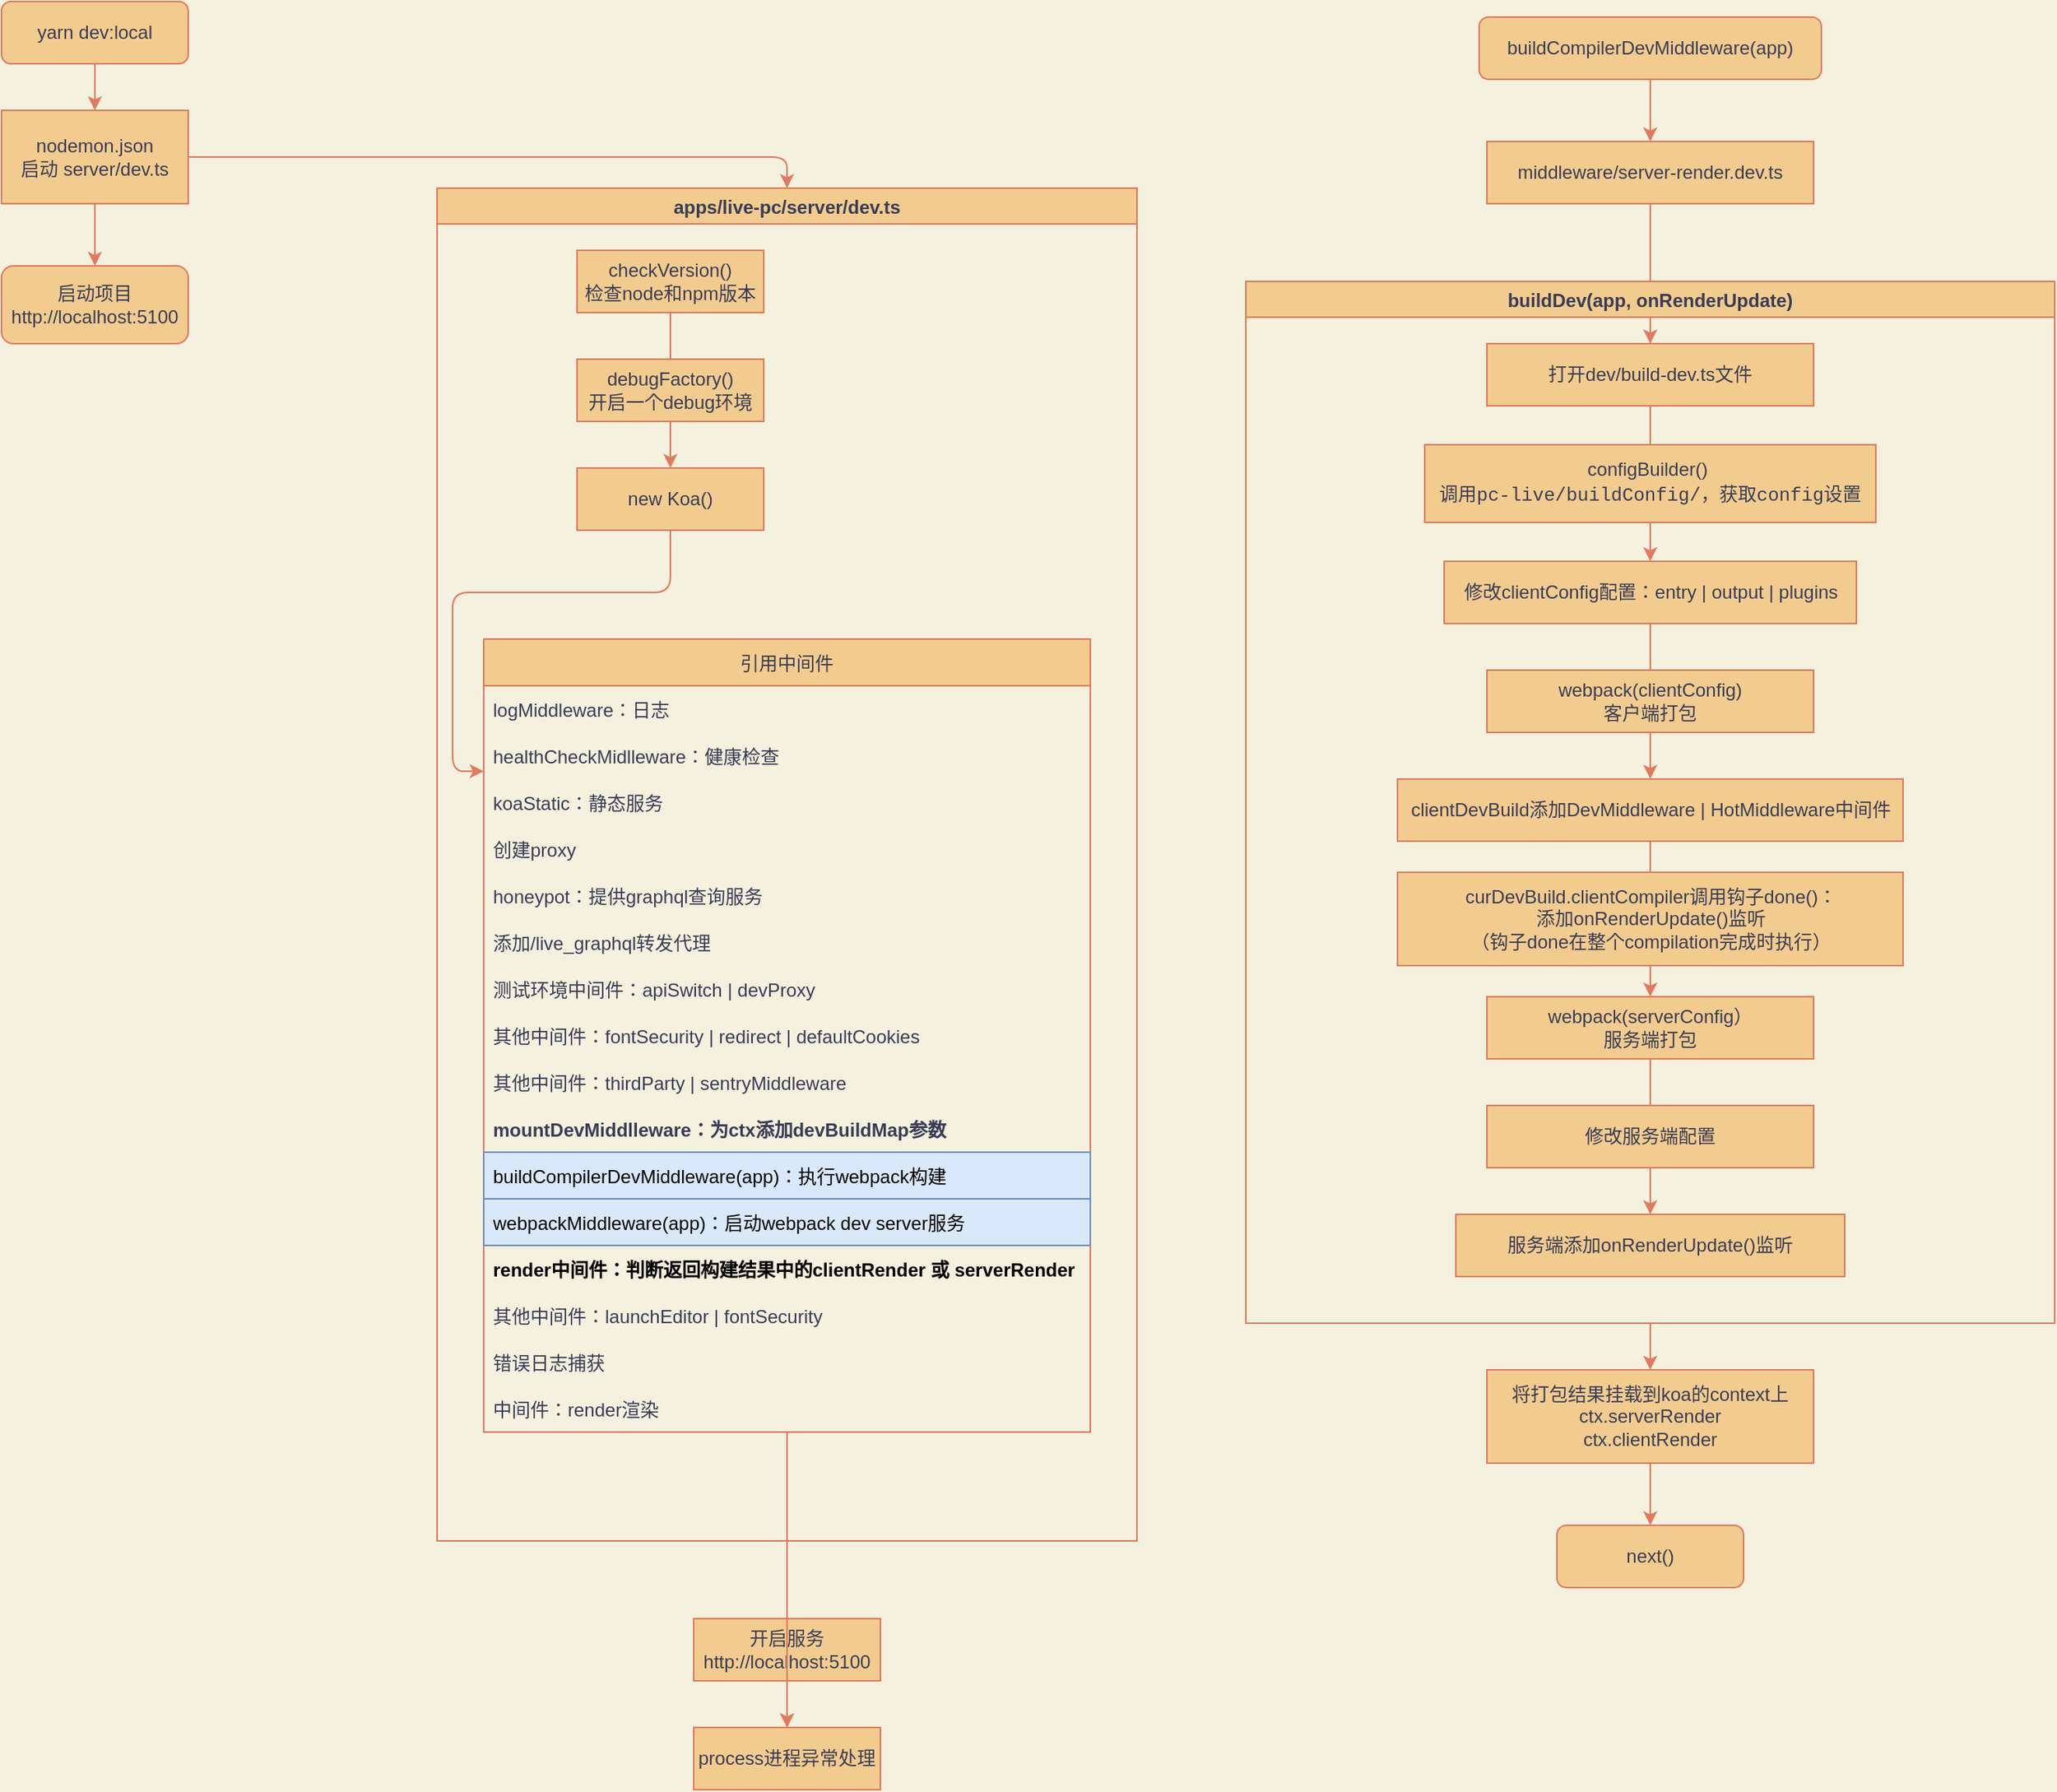 <mxfile version="15.6.8" type="github" pages="2">
  <diagram id="C5RBs43oDa-KdzZeNtuy" name="Page-1">
    <mxGraphModel dx="1298" dy="834" grid="1" gridSize="10" guides="1" tooltips="1" connect="1" arrows="1" fold="1" page="1" pageScale="1" pageWidth="827" pageHeight="1169" background="#F4F1DE" math="0" shadow="0">
      <root>
        <mxCell id="WIyWlLk6GJQsqaUBKTNV-0" />
        <mxCell id="WIyWlLk6GJQsqaUBKTNV-1" parent="WIyWlLk6GJQsqaUBKTNV-0" />
        <mxCell id="UXwH12U0V8vb7j7wDYNW-2" value="" style="edgeStyle=orthogonalEdgeStyle;curved=0;rounded=1;sketch=0;orthogonalLoop=1;jettySize=auto;html=1;fontColor=#393C56;strokeColor=#E07A5F;fillColor=#F2CC8F;" parent="WIyWlLk6GJQsqaUBKTNV-1" source="UXwH12U0V8vb7j7wDYNW-0" target="UXwH12U0V8vb7j7wDYNW-1" edge="1">
          <mxGeometry relative="1" as="geometry" />
        </mxCell>
        <mxCell id="UXwH12U0V8vb7j7wDYNW-0" value="yarn dev:local" style="rounded=1;whiteSpace=wrap;html=1;fontSize=12;glass=0;strokeWidth=1;shadow=0;fillColor=#F2CC8F;strokeColor=#E07A5F;fontColor=#393C56;" parent="WIyWlLk6GJQsqaUBKTNV-1" vertex="1">
          <mxGeometry x="50" y="40" width="120" height="40" as="geometry" />
        </mxCell>
        <mxCell id="UXwH12U0V8vb7j7wDYNW-27" value="" style="edgeStyle=orthogonalEdgeStyle;curved=0;rounded=1;sketch=0;orthogonalLoop=1;jettySize=auto;html=1;fontColor=#393C56;strokeColor=#E07A5F;fillColor=#F2CC8F;" parent="WIyWlLk6GJQsqaUBKTNV-1" source="UXwH12U0V8vb7j7wDYNW-1" target="UXwH12U0V8vb7j7wDYNW-24" edge="1">
          <mxGeometry relative="1" as="geometry" />
        </mxCell>
        <mxCell id="UXwH12U0V8vb7j7wDYNW-32" style="edgeStyle=orthogonalEdgeStyle;curved=0;rounded=1;sketch=0;orthogonalLoop=1;jettySize=auto;html=1;exitX=1;exitY=0.5;exitDx=0;exitDy=0;entryX=0.5;entryY=0;entryDx=0;entryDy=0;fontColor=#393C56;strokeColor=#E07A5F;fillColor=#F2CC8F;" parent="WIyWlLk6GJQsqaUBKTNV-1" source="UXwH12U0V8vb7j7wDYNW-1" target="UXwH12U0V8vb7j7wDYNW-4" edge="1">
          <mxGeometry relative="1" as="geometry" />
        </mxCell>
        <mxCell id="UXwH12U0V8vb7j7wDYNW-1" value="nodemon.json&lt;br&gt;启动 server/dev.ts" style="rounded=0;whiteSpace=wrap;html=1;sketch=0;fontColor=#393C56;strokeColor=#E07A5F;fillColor=#F2CC8F;" parent="WIyWlLk6GJQsqaUBKTNV-1" vertex="1">
          <mxGeometry x="50" y="110" width="120" height="60" as="geometry" />
        </mxCell>
        <mxCell id="UXwH12U0V8vb7j7wDYNW-4" value="apps/live-pc/server/dev.ts" style="swimlane;rounded=0;sketch=0;fontColor=#393C56;strokeColor=#E07A5F;fillColor=#F2CC8F;startSize=23;" parent="WIyWlLk6GJQsqaUBKTNV-1" vertex="1">
          <mxGeometry x="330" y="160" width="450" height="870" as="geometry" />
        </mxCell>
        <mxCell id="UXwH12U0V8vb7j7wDYNW-28" value="" style="edgeStyle=orthogonalEdgeStyle;curved=0;rounded=1;sketch=0;orthogonalLoop=1;jettySize=auto;html=1;fontColor=#393C56;strokeColor=#E07A5F;fillColor=#F2CC8F;" parent="UXwH12U0V8vb7j7wDYNW-4" source="UXwH12U0V8vb7j7wDYNW-6" target="UXwH12U0V8vb7j7wDYNW-23" edge="1">
          <mxGeometry relative="1" as="geometry" />
        </mxCell>
        <mxCell id="UXwH12U0V8vb7j7wDYNW-6" value="checkVersion()&lt;br&gt;检查node和npm版本" style="rounded=0;whiteSpace=wrap;html=1;sketch=0;fontColor=#393C56;strokeColor=#E07A5F;fillColor=#F2CC8F;" parent="UXwH12U0V8vb7j7wDYNW-4" vertex="1">
          <mxGeometry x="90" y="40" width="120" height="40" as="geometry" />
        </mxCell>
        <mxCell id="UXwH12U0V8vb7j7wDYNW-7" value="debugFactory()&lt;br&gt;开启一个debug环境" style="rounded=0;whiteSpace=wrap;html=1;sketch=0;fontColor=#393C56;strokeColor=#E07A5F;fillColor=#F2CC8F;" parent="UXwH12U0V8vb7j7wDYNW-4" vertex="1">
          <mxGeometry x="90" y="110" width="120" height="40" as="geometry" />
        </mxCell>
        <mxCell id="UXwH12U0V8vb7j7wDYNW-8" value="引用中间件" style="swimlane;fontStyle=0;childLayout=stackLayout;horizontal=1;startSize=30;horizontalStack=0;resizeParent=1;resizeParentMax=0;resizeLast=0;collapsible=1;marginBottom=0;rounded=0;sketch=0;fontColor=#393C56;strokeColor=#E07A5F;fillColor=#F2CC8F;" parent="UXwH12U0V8vb7j7wDYNW-4" vertex="1">
          <mxGeometry x="30" y="290" width="390" height="510" as="geometry">
            <mxRectangle x="30" y="300" width="90" height="30" as="alternateBounds" />
          </mxGeometry>
        </mxCell>
        <mxCell id="UXwH12U0V8vb7j7wDYNW-9" value="logMiddleware：日志" style="text;strokeColor=none;fillColor=none;align=left;verticalAlign=middle;spacingLeft=4;spacingRight=4;overflow=hidden;points=[[0,0.5],[1,0.5]];portConstraint=eastwest;rotatable=0;rounded=0;sketch=0;fontColor=#393C56;" parent="UXwH12U0V8vb7j7wDYNW-8" vertex="1">
          <mxGeometry y="30" width="390" height="30" as="geometry" />
        </mxCell>
        <mxCell id="UXwH12U0V8vb7j7wDYNW-10" value="healthCheckMidlleware：健康检查" style="text;strokeColor=none;fillColor=none;align=left;verticalAlign=middle;spacingLeft=4;spacingRight=4;overflow=hidden;points=[[0,0.5],[1,0.5]];portConstraint=eastwest;rotatable=0;rounded=0;sketch=0;fontColor=#393C56;" parent="UXwH12U0V8vb7j7wDYNW-8" vertex="1">
          <mxGeometry y="60" width="390" height="30" as="geometry" />
        </mxCell>
        <mxCell id="UXwH12U0V8vb7j7wDYNW-11" value="koaStatic：静态服务" style="text;strokeColor=none;fillColor=none;align=left;verticalAlign=middle;spacingLeft=4;spacingRight=4;overflow=hidden;points=[[0,0.5],[1,0.5]];portConstraint=eastwest;rotatable=0;rounded=0;sketch=0;fontColor=#393C56;" parent="UXwH12U0V8vb7j7wDYNW-8" vertex="1">
          <mxGeometry y="90" width="390" height="30" as="geometry" />
        </mxCell>
        <mxCell id="UXwH12U0V8vb7j7wDYNW-22" value="创建proxy" style="text;strokeColor=none;fillColor=none;align=left;verticalAlign=middle;spacingLeft=4;spacingRight=4;overflow=hidden;points=[[0,0.5],[1,0.5]];portConstraint=eastwest;rotatable=0;rounded=0;sketch=0;fontColor=#393C56;" parent="UXwH12U0V8vb7j7wDYNW-8" vertex="1">
          <mxGeometry y="120" width="390" height="30" as="geometry" />
        </mxCell>
        <mxCell id="UXwH12U0V8vb7j7wDYNW-21" value="honeypot：提供graphql查询服务" style="text;strokeColor=none;fillColor=none;align=left;verticalAlign=middle;spacingLeft=4;spacingRight=4;overflow=hidden;points=[[0,0.5],[1,0.5]];portConstraint=eastwest;rotatable=0;rounded=0;sketch=0;fontColor=#393C56;" parent="UXwH12U0V8vb7j7wDYNW-8" vertex="1">
          <mxGeometry y="150" width="390" height="30" as="geometry" />
        </mxCell>
        <mxCell id="UXwH12U0V8vb7j7wDYNW-20" value="添加/live_graphql转发代理" style="text;strokeColor=none;fillColor=none;align=left;verticalAlign=middle;spacingLeft=4;spacingRight=4;overflow=hidden;points=[[0,0.5],[1,0.5]];portConstraint=eastwest;rotatable=0;rounded=0;sketch=0;fontColor=#393C56;" parent="UXwH12U0V8vb7j7wDYNW-8" vertex="1">
          <mxGeometry y="180" width="390" height="30" as="geometry" />
        </mxCell>
        <mxCell id="UXwH12U0V8vb7j7wDYNW-19" value="测试环境中间件：apiSwitch | devProxy" style="text;strokeColor=none;fillColor=none;align=left;verticalAlign=middle;spacingLeft=4;spacingRight=4;overflow=hidden;points=[[0,0.5],[1,0.5]];portConstraint=eastwest;rotatable=0;rounded=0;sketch=0;fontColor=#393C56;" parent="UXwH12U0V8vb7j7wDYNW-8" vertex="1">
          <mxGeometry y="210" width="390" height="30" as="geometry" />
        </mxCell>
        <mxCell id="UXwH12U0V8vb7j7wDYNW-18" value="其他中间件：fontSecurity | redirect | defaultCookies" style="text;strokeColor=none;fillColor=none;align=left;verticalAlign=middle;spacingLeft=4;spacingRight=4;overflow=hidden;points=[[0,0.5],[1,0.5]];portConstraint=eastwest;rotatable=0;rounded=0;sketch=0;fontColor=#393C56;" parent="UXwH12U0V8vb7j7wDYNW-8" vertex="1">
          <mxGeometry y="240" width="390" height="30" as="geometry" />
        </mxCell>
        <mxCell id="zSpuA0mYiwOrzfMlxcmh-1" value="其他中间件：thirdParty | sentryMiddleware" style="text;strokeColor=none;fillColor=none;align=left;verticalAlign=middle;spacingLeft=4;spacingRight=4;overflow=hidden;points=[[0,0.5],[1,0.5]];portConstraint=eastwest;rotatable=0;rounded=0;sketch=0;fontColor=#393C56;" vertex="1" parent="UXwH12U0V8vb7j7wDYNW-8">
          <mxGeometry y="270" width="390" height="30" as="geometry" />
        </mxCell>
        <mxCell id="zSpuA0mYiwOrzfMlxcmh-2" value="mountDevMiddlleware：为ctx添加devBuildMap参数" style="text;strokeColor=none;fillColor=none;align=left;verticalAlign=middle;spacingLeft=4;spacingRight=4;overflow=hidden;points=[[0,0.5],[1,0.5]];portConstraint=eastwest;rotatable=0;rounded=0;sketch=0;fontColor=#393C56;fontStyle=1" vertex="1" parent="UXwH12U0V8vb7j7wDYNW-8">
          <mxGeometry y="300" width="390" height="30" as="geometry" />
        </mxCell>
        <mxCell id="UXwH12U0V8vb7j7wDYNW-17" value="buildCompilerDevMiddleware(app)：执行webpack构建" style="text;strokeColor=#6c8ebf;fillColor=#dae8fc;align=left;verticalAlign=middle;spacingLeft=4;spacingRight=4;overflow=hidden;points=[[0,0.5],[1,0.5]];portConstraint=eastwest;rotatable=0;rounded=0;sketch=0;" parent="UXwH12U0V8vb7j7wDYNW-8" vertex="1">
          <mxGeometry y="330" width="390" height="30" as="geometry" />
        </mxCell>
        <mxCell id="UXwH12U0V8vb7j7wDYNW-16" value="webpackMiddleware(app)：启动webpack dev server服务" style="text;strokeColor=#6c8ebf;fillColor=#dae8fc;align=left;verticalAlign=middle;spacingLeft=4;spacingRight=4;overflow=hidden;points=[[0,0.5],[1,0.5]];portConstraint=eastwest;rotatable=0;rounded=0;sketch=0;" parent="UXwH12U0V8vb7j7wDYNW-8" vertex="1">
          <mxGeometry y="360" width="390" height="30" as="geometry" />
        </mxCell>
        <mxCell id="UXwH12U0V8vb7j7wDYNW-15" value="render中间件：判断返回构建结果中的clientRender 或 serverRender" style="text;align=left;verticalAlign=middle;spacingLeft=4;spacingRight=4;overflow=hidden;points=[[0,0.5],[1,0.5]];portConstraint=eastwest;rotatable=0;rounded=0;sketch=0;fontStyle=1" parent="UXwH12U0V8vb7j7wDYNW-8" vertex="1">
          <mxGeometry y="390" width="390" height="30" as="geometry" />
        </mxCell>
        <mxCell id="zSpuA0mYiwOrzfMlxcmh-0" value="其他中间件：launchEditor | fontSecurity" style="text;strokeColor=none;fillColor=none;align=left;verticalAlign=middle;spacingLeft=4;spacingRight=4;overflow=hidden;points=[[0,0.5],[1,0.5]];portConstraint=eastwest;rotatable=0;rounded=0;sketch=0;fontColor=#393C56;" vertex="1" parent="UXwH12U0V8vb7j7wDYNW-8">
          <mxGeometry y="420" width="390" height="30" as="geometry" />
        </mxCell>
        <mxCell id="UXwH12U0V8vb7j7wDYNW-14" value="错误日志捕获" style="text;strokeColor=none;fillColor=none;align=left;verticalAlign=middle;spacingLeft=4;spacingRight=4;overflow=hidden;points=[[0,0.5],[1,0.5]];portConstraint=eastwest;rotatable=0;rounded=0;sketch=0;fontColor=#393C56;" parent="UXwH12U0V8vb7j7wDYNW-8" vertex="1">
          <mxGeometry y="450" width="390" height="30" as="geometry" />
        </mxCell>
        <mxCell id="UXwH12U0V8vb7j7wDYNW-13" value="中间件：render渲染" style="text;strokeColor=none;fillColor=none;align=left;verticalAlign=middle;spacingLeft=4;spacingRight=4;overflow=hidden;points=[[0,0.5],[1,0.5]];portConstraint=eastwest;rotatable=0;rounded=0;sketch=0;fontColor=#393C56;" parent="UXwH12U0V8vb7j7wDYNW-8" vertex="1">
          <mxGeometry y="480" width="390" height="30" as="geometry" />
        </mxCell>
        <mxCell id="UXwH12U0V8vb7j7wDYNW-29" value="" style="edgeStyle=orthogonalEdgeStyle;curved=0;rounded=1;sketch=0;orthogonalLoop=1;jettySize=auto;html=1;fontColor=#393C56;strokeColor=#E07A5F;fillColor=#F2CC8F;" parent="UXwH12U0V8vb7j7wDYNW-4" source="UXwH12U0V8vb7j7wDYNW-23" target="UXwH12U0V8vb7j7wDYNW-10" edge="1">
          <mxGeometry relative="1" as="geometry">
            <Array as="points">
              <mxPoint x="150" y="260" />
              <mxPoint x="10" y="260" />
              <mxPoint x="10" y="375" />
            </Array>
          </mxGeometry>
        </mxCell>
        <mxCell id="UXwH12U0V8vb7j7wDYNW-23" value="new Koa()" style="rounded=0;whiteSpace=wrap;html=1;sketch=0;fontColor=#393C56;strokeColor=#E07A5F;fillColor=#F2CC8F;" parent="UXwH12U0V8vb7j7wDYNW-4" vertex="1">
          <mxGeometry x="90" y="180" width="120" height="40" as="geometry" />
        </mxCell>
        <mxCell id="UXwH12U0V8vb7j7wDYNW-24" value="启动项目&lt;br&gt;http://localhost:5100" style="rounded=1;whiteSpace=wrap;html=1;fontSize=12;glass=0;strokeWidth=1;shadow=0;fillColor=#F2CC8F;strokeColor=#E07A5F;fontColor=#393C56;" parent="WIyWlLk6GJQsqaUBKTNV-1" vertex="1">
          <mxGeometry x="50" y="210" width="120" height="50" as="geometry" />
        </mxCell>
        <mxCell id="UXwH12U0V8vb7j7wDYNW-38" value="" style="edgeStyle=orthogonalEdgeStyle;curved=0;rounded=1;sketch=0;orthogonalLoop=1;jettySize=auto;html=1;fontColor=#393C56;strokeColor=#E07A5F;fillColor=#F2CC8F;" parent="WIyWlLk6GJQsqaUBKTNV-1" source="UXwH12U0V8vb7j7wDYNW-36" target="UXwH12U0V8vb7j7wDYNW-37" edge="1">
          <mxGeometry relative="1" as="geometry" />
        </mxCell>
        <mxCell id="UXwH12U0V8vb7j7wDYNW-36" value="buildCompilerDevMiddleware(app)" style="rounded=1;whiteSpace=wrap;html=1;fontSize=12;glass=0;strokeWidth=1;shadow=0;fillColor=#F2CC8F;strokeColor=#E07A5F;fontColor=#393C56;" parent="WIyWlLk6GJQsqaUBKTNV-1" vertex="1">
          <mxGeometry x="1000" y="50" width="220" height="40" as="geometry" />
        </mxCell>
        <mxCell id="UXwH12U0V8vb7j7wDYNW-56" value="" style="edgeStyle=orthogonalEdgeStyle;curved=0;rounded=1;sketch=0;orthogonalLoop=1;jettySize=auto;html=1;fontColor=#393C56;strokeColor=#E07A5F;fillColor=#F2CC8F;" parent="WIyWlLk6GJQsqaUBKTNV-1" source="UXwH12U0V8vb7j7wDYNW-37" target="UXwH12U0V8vb7j7wDYNW-39" edge="1">
          <mxGeometry relative="1" as="geometry" />
        </mxCell>
        <mxCell id="UXwH12U0V8vb7j7wDYNW-37" value="middleware/server-render.dev.ts" style="rounded=0;whiteSpace=wrap;html=1;sketch=0;fontColor=#393C56;strokeColor=#E07A5F;fillColor=#F2CC8F;" parent="WIyWlLk6GJQsqaUBKTNV-1" vertex="1">
          <mxGeometry x="1005" y="130" width="210" height="40" as="geometry" />
        </mxCell>
        <mxCell id="UXwH12U0V8vb7j7wDYNW-58" value="" style="edgeStyle=orthogonalEdgeStyle;curved=0;rounded=1;sketch=0;orthogonalLoop=1;jettySize=auto;html=1;fontColor=#393C56;strokeColor=#E07A5F;fillColor=#F2CC8F;" parent="WIyWlLk6GJQsqaUBKTNV-1" source="UXwH12U0V8vb7j7wDYNW-40" target="UXwH12U0V8vb7j7wDYNW-57" edge="1">
          <mxGeometry relative="1" as="geometry" />
        </mxCell>
        <mxCell id="UXwH12U0V8vb7j7wDYNW-40" value="将打包结果挂载到koa的context上&lt;br&gt;ctx.serverRender&lt;br&gt;ctx.clientRender" style="rounded=0;whiteSpace=wrap;html=1;sketch=0;fontColor=#393C56;strokeColor=#E07A5F;fillColor=#F2CC8F;" parent="WIyWlLk6GJQsqaUBKTNV-1" vertex="1">
          <mxGeometry x="1005" y="920" width="210" height="60" as="geometry" />
        </mxCell>
        <mxCell id="UXwH12U0V8vb7j7wDYNW-59" value="" style="edgeStyle=orthogonalEdgeStyle;curved=0;rounded=1;sketch=0;orthogonalLoop=1;jettySize=auto;html=1;fontColor=#393C56;strokeColor=#E07A5F;fillColor=#F2CC8F;" parent="WIyWlLk6GJQsqaUBKTNV-1" source="UXwH12U0V8vb7j7wDYNW-42" target="UXwH12U0V8vb7j7wDYNW-40" edge="1">
          <mxGeometry relative="1" as="geometry" />
        </mxCell>
        <mxCell id="UXwH12U0V8vb7j7wDYNW-42" value="buildDev(app, onRenderUpdate)" style="swimlane;rounded=0;sketch=0;fontColor=#393C56;strokeColor=#E07A5F;fillColor=#F2CC8F;" parent="WIyWlLk6GJQsqaUBKTNV-1" vertex="1">
          <mxGeometry x="850" y="220" width="520" height="670" as="geometry" />
        </mxCell>
        <mxCell id="UXwH12U0V8vb7j7wDYNW-52" value="" style="edgeStyle=orthogonalEdgeStyle;curved=0;rounded=1;sketch=0;orthogonalLoop=1;jettySize=auto;html=1;fontColor=#393C56;strokeColor=#E07A5F;fillColor=#F2CC8F;" parent="UXwH12U0V8vb7j7wDYNW-42" source="UXwH12U0V8vb7j7wDYNW-39" target="UXwH12U0V8vb7j7wDYNW-44" edge="1">
          <mxGeometry relative="1" as="geometry" />
        </mxCell>
        <mxCell id="UXwH12U0V8vb7j7wDYNW-39" value="打开dev/build-dev.ts文件" style="rounded=0;whiteSpace=wrap;html=1;sketch=0;fontColor=#393C56;strokeColor=#E07A5F;fillColor=#F2CC8F;" parent="UXwH12U0V8vb7j7wDYNW-42" vertex="1">
          <mxGeometry x="155" y="40" width="210" height="40" as="geometry" />
        </mxCell>
        <mxCell id="UXwH12U0V8vb7j7wDYNW-43" value="configBuilder()&amp;nbsp;&lt;br&gt;&lt;div style=&quot;font-family: &amp;#34;menlo&amp;#34; , &amp;#34;monaco&amp;#34; , &amp;#34;courier new&amp;#34; , monospace ; line-height: 18px&quot;&gt;调用pc-live/buildConfig/，获取config设置&lt;/div&gt;" style="rounded=0;whiteSpace=wrap;html=1;sketch=0;fontColor=#393C56;strokeColor=#E07A5F;fillColor=#F2CC8F;" parent="UXwH12U0V8vb7j7wDYNW-42" vertex="1">
          <mxGeometry x="115" y="105" width="290" height="50" as="geometry" />
        </mxCell>
        <mxCell id="UXwH12U0V8vb7j7wDYNW-53" value="" style="edgeStyle=orthogonalEdgeStyle;curved=0;rounded=1;sketch=0;orthogonalLoop=1;jettySize=auto;html=1;fontColor=#393C56;strokeColor=#E07A5F;fillColor=#F2CC8F;" parent="UXwH12U0V8vb7j7wDYNW-42" source="UXwH12U0V8vb7j7wDYNW-44" target="UXwH12U0V8vb7j7wDYNW-47" edge="1">
          <mxGeometry relative="1" as="geometry" />
        </mxCell>
        <mxCell id="UXwH12U0V8vb7j7wDYNW-44" value="修改clientConfig配置：entry | output | plugins" style="rounded=0;whiteSpace=wrap;html=1;sketch=0;fontColor=#393C56;strokeColor=#E07A5F;fillColor=#F2CC8F;" parent="UXwH12U0V8vb7j7wDYNW-42" vertex="1">
          <mxGeometry x="127.5" y="180" width="265" height="40" as="geometry" />
        </mxCell>
        <mxCell id="UXwH12U0V8vb7j7wDYNW-45" value="webpack(clientConfig)&lt;br&gt;客户端打包" style="rounded=0;whiteSpace=wrap;html=1;sketch=0;fontColor=#393C56;strokeColor=#E07A5F;fillColor=#F2CC8F;" parent="UXwH12U0V8vb7j7wDYNW-42" vertex="1">
          <mxGeometry x="155" y="250" width="210" height="40" as="geometry" />
        </mxCell>
        <mxCell id="UXwH12U0V8vb7j7wDYNW-54" value="" style="edgeStyle=orthogonalEdgeStyle;curved=0;rounded=1;sketch=0;orthogonalLoop=1;jettySize=auto;html=1;fontColor=#393C56;strokeColor=#E07A5F;fillColor=#F2CC8F;" parent="UXwH12U0V8vb7j7wDYNW-42" source="UXwH12U0V8vb7j7wDYNW-47" target="UXwH12U0V8vb7j7wDYNW-46" edge="1">
          <mxGeometry relative="1" as="geometry" />
        </mxCell>
        <mxCell id="UXwH12U0V8vb7j7wDYNW-47" value="clientDevBuild添加DevMiddleware | HotMiddleware中间件" style="rounded=0;whiteSpace=wrap;html=1;sketch=0;fontColor=#393C56;strokeColor=#E07A5F;fillColor=#F2CC8F;" parent="UXwH12U0V8vb7j7wDYNW-42" vertex="1">
          <mxGeometry x="97.5" y="320" width="325" height="40" as="geometry" />
        </mxCell>
        <mxCell id="UXwH12U0V8vb7j7wDYNW-48" value="curDevBuild.clientCompiler调用钩子done()：&lt;br&gt;添加onRenderUpdate()监听&lt;br&gt;（钩子done在整个compilation完成时执行）" style="rounded=0;whiteSpace=wrap;html=1;sketch=0;fontColor=#393C56;strokeColor=#E07A5F;fillColor=#F2CC8F;" parent="UXwH12U0V8vb7j7wDYNW-42" vertex="1">
          <mxGeometry x="97.5" y="380" width="325" height="60" as="geometry" />
        </mxCell>
        <mxCell id="UXwH12U0V8vb7j7wDYNW-55" value="" style="edgeStyle=orthogonalEdgeStyle;curved=0;rounded=1;sketch=0;orthogonalLoop=1;jettySize=auto;html=1;fontColor=#393C56;strokeColor=#E07A5F;fillColor=#F2CC8F;" parent="UXwH12U0V8vb7j7wDYNW-42" source="UXwH12U0V8vb7j7wDYNW-46" target="UXwH12U0V8vb7j7wDYNW-50" edge="1">
          <mxGeometry relative="1" as="geometry" />
        </mxCell>
        <mxCell id="UXwH12U0V8vb7j7wDYNW-46" value="webpack(serverConfig）&lt;br&gt;服务端打包" style="rounded=0;whiteSpace=wrap;html=1;sketch=0;fontColor=#393C56;strokeColor=#E07A5F;fillColor=#F2CC8F;" parent="UXwH12U0V8vb7j7wDYNW-42" vertex="1">
          <mxGeometry x="155" y="460" width="210" height="40" as="geometry" />
        </mxCell>
        <mxCell id="UXwH12U0V8vb7j7wDYNW-49" value="修改服务端配置" style="rounded=0;whiteSpace=wrap;html=1;sketch=0;fontColor=#393C56;strokeColor=#E07A5F;fillColor=#F2CC8F;" parent="UXwH12U0V8vb7j7wDYNW-42" vertex="1">
          <mxGeometry x="155" y="530" width="210" height="40" as="geometry" />
        </mxCell>
        <mxCell id="UXwH12U0V8vb7j7wDYNW-50" value="服务端添加onRenderUpdate()监听" style="rounded=0;whiteSpace=wrap;html=1;sketch=0;fontColor=#393C56;strokeColor=#E07A5F;fillColor=#F2CC8F;" parent="UXwH12U0V8vb7j7wDYNW-42" vertex="1">
          <mxGeometry x="135" y="600" width="250" height="40" as="geometry" />
        </mxCell>
        <mxCell id="UXwH12U0V8vb7j7wDYNW-57" value="next()" style="rounded=1;whiteSpace=wrap;html=1;labelBackgroundColor=none;sketch=0;fontColor=#393C56;strokeColor=#E07A5F;fillColor=#F2CC8F;" parent="WIyWlLk6GJQsqaUBKTNV-1" vertex="1">
          <mxGeometry x="1050" y="1020" width="120" height="40" as="geometry" />
        </mxCell>
        <mxCell id="UXwH12U0V8vb7j7wDYNW-30" value="开启服务&lt;br&gt;http://localhost:5100" style="rounded=0;whiteSpace=wrap;html=1;sketch=0;fontColor=#393C56;strokeColor=#E07A5F;fillColor=#F2CC8F;" parent="WIyWlLk6GJQsqaUBKTNV-1" vertex="1">
          <mxGeometry x="495" y="1080" width="120" height="40" as="geometry" />
        </mxCell>
        <mxCell id="UXwH12U0V8vb7j7wDYNW-31" value="process进程异常处理" style="rounded=0;whiteSpace=wrap;html=1;sketch=0;fontColor=#393C56;strokeColor=#E07A5F;fillColor=#F2CC8F;" parent="WIyWlLk6GJQsqaUBKTNV-1" vertex="1">
          <mxGeometry x="495" y="1150" width="120" height="40" as="geometry" />
        </mxCell>
        <mxCell id="UXwH12U0V8vb7j7wDYNW-33" value="" style="edgeStyle=orthogonalEdgeStyle;curved=0;rounded=1;sketch=0;orthogonalLoop=1;jettySize=auto;html=1;fontColor=#393C56;strokeColor=#E07A5F;fillColor=#F2CC8F;" parent="WIyWlLk6GJQsqaUBKTNV-1" source="UXwH12U0V8vb7j7wDYNW-30" target="UXwH12U0V8vb7j7wDYNW-31" edge="1">
          <mxGeometry relative="1" as="geometry" />
        </mxCell>
        <mxCell id="UXwH12U0V8vb7j7wDYNW-34" value="" style="edgeStyle=orthogonalEdgeStyle;curved=0;rounded=1;sketch=0;orthogonalLoop=1;jettySize=auto;html=1;fontColor=#393C56;strokeColor=#E07A5F;fillColor=#F2CC8F;" parent="WIyWlLk6GJQsqaUBKTNV-1" source="UXwH12U0V8vb7j7wDYNW-8" target="UXwH12U0V8vb7j7wDYNW-31" edge="1">
          <mxGeometry relative="1" as="geometry" />
        </mxCell>
      </root>
    </mxGraphModel>
  </diagram>
  <diagram id="o4M6vwMC_JqI6t6oRqyh" name="第 2 页">
    <mxGraphModel dx="471" dy="777" grid="1" gridSize="10" guides="1" tooltips="1" connect="1" arrows="1" fold="1" page="1" pageScale="1" pageWidth="827" pageHeight="1169" math="0" shadow="0">
      <root>
        <mxCell id="Qd1g2FpDXPzRKLWxGL1Y-0" />
        <mxCell id="Qd1g2FpDXPzRKLWxGL1Y-1" parent="Qd1g2FpDXPzRKLWxGL1Y-0" />
        <mxCell id="K5fgkPch0idttsLJqUKy-0" value="" style="edgeStyle=orthogonalEdgeStyle;curved=0;rounded=1;sketch=0;orthogonalLoop=1;jettySize=auto;html=1;fontColor=#393C56;strokeColor=#E07A5F;fillColor=#F2CC8F;" edge="1" parent="Qd1g2FpDXPzRKLWxGL1Y-1" source="K5fgkPch0idttsLJqUKy-1" target="K5fgkPch0idttsLJqUKy-3">
          <mxGeometry relative="1" as="geometry" />
        </mxCell>
        <mxCell id="K5fgkPch0idttsLJqUKy-1" value="buildCompilerDevMiddleware(app)" style="rounded=1;whiteSpace=wrap;html=1;fontSize=12;glass=0;strokeWidth=1;shadow=0;fillColor=#F2CC8F;strokeColor=#E07A5F;fontColor=#393C56;" vertex="1" parent="Qd1g2FpDXPzRKLWxGL1Y-1">
          <mxGeometry x="1000" y="50" width="220" height="40" as="geometry" />
        </mxCell>
        <mxCell id="K5fgkPch0idttsLJqUKy-2" value="" style="edgeStyle=orthogonalEdgeStyle;curved=0;rounded=1;sketch=0;orthogonalLoop=1;jettySize=auto;html=1;fontColor=#393C56;strokeColor=#E07A5F;fillColor=#F2CC8F;" edge="1" parent="Qd1g2FpDXPzRKLWxGL1Y-1" source="K5fgkPch0idttsLJqUKy-3" target="K5fgkPch0idttsLJqUKy-9">
          <mxGeometry relative="1" as="geometry" />
        </mxCell>
        <mxCell id="K5fgkPch0idttsLJqUKy-3" value="middleware/server-render.dev.ts" style="rounded=0;whiteSpace=wrap;html=1;sketch=0;fontColor=#393C56;strokeColor=#E07A5F;fillColor=#F2CC8F;" vertex="1" parent="Qd1g2FpDXPzRKLWxGL1Y-1">
          <mxGeometry x="1005" y="130" width="210" height="40" as="geometry" />
        </mxCell>
        <mxCell id="K5fgkPch0idttsLJqUKy-4" value="" style="edgeStyle=orthogonalEdgeStyle;curved=0;rounded=1;sketch=0;orthogonalLoop=1;jettySize=auto;html=1;fontColor=#393C56;strokeColor=#E07A5F;fillColor=#F2CC8F;" edge="1" parent="Qd1g2FpDXPzRKLWxGL1Y-1" source="K5fgkPch0idttsLJqUKy-5" target="K5fgkPch0idttsLJqUKy-21">
          <mxGeometry relative="1" as="geometry" />
        </mxCell>
        <mxCell id="K5fgkPch0idttsLJqUKy-5" value="将打包结果挂载到koa的context上&lt;br&gt;ctx.serverRender&lt;br&gt;ctx.clientRender" style="rounded=0;whiteSpace=wrap;html=1;sketch=0;fontColor=#393C56;strokeColor=#E07A5F;fillColor=#F2CC8F;" vertex="1" parent="Qd1g2FpDXPzRKLWxGL1Y-1">
          <mxGeometry x="1005" y="920" width="210" height="60" as="geometry" />
        </mxCell>
        <mxCell id="K5fgkPch0idttsLJqUKy-6" value="" style="edgeStyle=orthogonalEdgeStyle;curved=0;rounded=1;sketch=0;orthogonalLoop=1;jettySize=auto;html=1;fontColor=#393C56;strokeColor=#E07A5F;fillColor=#F2CC8F;" edge="1" parent="Qd1g2FpDXPzRKLWxGL1Y-1" source="K5fgkPch0idttsLJqUKy-7" target="K5fgkPch0idttsLJqUKy-5">
          <mxGeometry relative="1" as="geometry" />
        </mxCell>
        <mxCell id="K5fgkPch0idttsLJqUKy-7" value="buildDev(app, onRenderUpdate)" style="swimlane;rounded=0;sketch=0;fontColor=#393C56;strokeColor=#E07A5F;fillColor=#F2CC8F;" vertex="1" parent="Qd1g2FpDXPzRKLWxGL1Y-1">
          <mxGeometry x="850" y="220" width="520" height="670" as="geometry" />
        </mxCell>
        <mxCell id="K5fgkPch0idttsLJqUKy-8" value="" style="edgeStyle=orthogonalEdgeStyle;curved=0;rounded=1;sketch=0;orthogonalLoop=1;jettySize=auto;html=1;fontColor=#393C56;strokeColor=#E07A5F;fillColor=#F2CC8F;" edge="1" parent="K5fgkPch0idttsLJqUKy-7" source="K5fgkPch0idttsLJqUKy-9" target="K5fgkPch0idttsLJqUKy-12">
          <mxGeometry relative="1" as="geometry" />
        </mxCell>
        <mxCell id="K5fgkPch0idttsLJqUKy-9" value="打开dev/build-dev.ts文件" style="rounded=0;whiteSpace=wrap;html=1;sketch=0;fontColor=#393C56;strokeColor=#E07A5F;fillColor=#F2CC8F;" vertex="1" parent="K5fgkPch0idttsLJqUKy-7">
          <mxGeometry x="155" y="40" width="210" height="40" as="geometry" />
        </mxCell>
        <mxCell id="K5fgkPch0idttsLJqUKy-10" value="configBuilder()&amp;nbsp;&lt;br&gt;&lt;div style=&quot;font-family: &amp;#34;menlo&amp;#34; , &amp;#34;monaco&amp;#34; , &amp;#34;courier new&amp;#34; , monospace ; line-height: 18px&quot;&gt;调用pc-live/buildConfig/，获取config设置&lt;/div&gt;" style="rounded=0;whiteSpace=wrap;html=1;sketch=0;fontColor=#393C56;strokeColor=#E07A5F;fillColor=#F2CC8F;" vertex="1" parent="K5fgkPch0idttsLJqUKy-7">
          <mxGeometry x="115" y="105" width="290" height="50" as="geometry" />
        </mxCell>
        <mxCell id="K5fgkPch0idttsLJqUKy-11" value="" style="edgeStyle=orthogonalEdgeStyle;curved=0;rounded=1;sketch=0;orthogonalLoop=1;jettySize=auto;html=1;fontColor=#393C56;strokeColor=#E07A5F;fillColor=#F2CC8F;" edge="1" parent="K5fgkPch0idttsLJqUKy-7" source="K5fgkPch0idttsLJqUKy-12" target="K5fgkPch0idttsLJqUKy-15">
          <mxGeometry relative="1" as="geometry" />
        </mxCell>
        <mxCell id="K5fgkPch0idttsLJqUKy-12" value="修改clientConfig配置" style="rounded=0;whiteSpace=wrap;html=1;sketch=0;fontColor=#393C56;strokeColor=#E07A5F;fillColor=#F2CC8F;" vertex="1" parent="K5fgkPch0idttsLJqUKy-7">
          <mxGeometry x="155" y="180" width="210" height="40" as="geometry" />
        </mxCell>
        <mxCell id="K5fgkPch0idttsLJqUKy-13" value="webpack(clientConfig)&lt;br&gt;客户端打包" style="rounded=0;whiteSpace=wrap;html=1;sketch=0;fontColor=#393C56;strokeColor=#E07A5F;fillColor=#F2CC8F;" vertex="1" parent="K5fgkPch0idttsLJqUKy-7">
          <mxGeometry x="155" y="250" width="210" height="40" as="geometry" />
        </mxCell>
        <mxCell id="K5fgkPch0idttsLJqUKy-14" value="" style="edgeStyle=orthogonalEdgeStyle;curved=0;rounded=1;sketch=0;orthogonalLoop=1;jettySize=auto;html=1;fontColor=#393C56;strokeColor=#E07A5F;fillColor=#F2CC8F;" edge="1" parent="K5fgkPch0idttsLJqUKy-7" source="K5fgkPch0idttsLJqUKy-15" target="K5fgkPch0idttsLJqUKy-18">
          <mxGeometry relative="1" as="geometry" />
        </mxCell>
        <mxCell id="K5fgkPch0idttsLJqUKy-15" value="clientDevBuild添加DevMiddleware | HotMiddleware中间件" style="rounded=0;whiteSpace=wrap;html=1;sketch=0;fontColor=#393C56;strokeColor=#E07A5F;fillColor=#F2CC8F;" vertex="1" parent="K5fgkPch0idttsLJqUKy-7">
          <mxGeometry x="97.5" y="320" width="325" height="40" as="geometry" />
        </mxCell>
        <mxCell id="K5fgkPch0idttsLJqUKy-16" value="clientCompiler调用插件done()完成客户端构建&lt;br&gt;添加onRenderUpdate()监听" style="rounded=0;whiteSpace=wrap;html=1;sketch=0;fontColor=#393C56;strokeColor=#E07A5F;fillColor=#F2CC8F;" vertex="1" parent="K5fgkPch0idttsLJqUKy-7">
          <mxGeometry x="125" y="390" width="270" height="40" as="geometry" />
        </mxCell>
        <mxCell id="K5fgkPch0idttsLJqUKy-17" value="" style="edgeStyle=orthogonalEdgeStyle;curved=0;rounded=1;sketch=0;orthogonalLoop=1;jettySize=auto;html=1;fontColor=#393C56;strokeColor=#E07A5F;fillColor=#F2CC8F;" edge="1" parent="K5fgkPch0idttsLJqUKy-7" source="K5fgkPch0idttsLJqUKy-18" target="K5fgkPch0idttsLJqUKy-20">
          <mxGeometry relative="1" as="geometry" />
        </mxCell>
        <mxCell id="K5fgkPch0idttsLJqUKy-18" value="webpack(serverConfig）&lt;br&gt;服务端打包" style="rounded=0;whiteSpace=wrap;html=1;sketch=0;fontColor=#393C56;strokeColor=#E07A5F;fillColor=#F2CC8F;" vertex="1" parent="K5fgkPch0idttsLJqUKy-7">
          <mxGeometry x="155" y="460" width="210" height="40" as="geometry" />
        </mxCell>
        <mxCell id="K5fgkPch0idttsLJqUKy-19" value="修改服务端配置" style="rounded=0;whiteSpace=wrap;html=1;sketch=0;fontColor=#393C56;strokeColor=#E07A5F;fillColor=#F2CC8F;" vertex="1" parent="K5fgkPch0idttsLJqUKy-7">
          <mxGeometry x="155" y="530" width="210" height="40" as="geometry" />
        </mxCell>
        <mxCell id="K5fgkPch0idttsLJqUKy-20" value="服务端添加onRenderUpdate()监听" style="rounded=0;whiteSpace=wrap;html=1;sketch=0;fontColor=#393C56;strokeColor=#E07A5F;fillColor=#F2CC8F;" vertex="1" parent="K5fgkPch0idttsLJqUKy-7">
          <mxGeometry x="135" y="600" width="250" height="40" as="geometry" />
        </mxCell>
        <mxCell id="K5fgkPch0idttsLJqUKy-21" value="next()" style="rounded=1;whiteSpace=wrap;html=1;labelBackgroundColor=none;sketch=0;fontColor=#393C56;strokeColor=#E07A5F;fillColor=#F2CC8F;" vertex="1" parent="Qd1g2FpDXPzRKLWxGL1Y-1">
          <mxGeometry x="1050" y="1020" width="120" height="40" as="geometry" />
        </mxCell>
      </root>
    </mxGraphModel>
  </diagram>
</mxfile>
